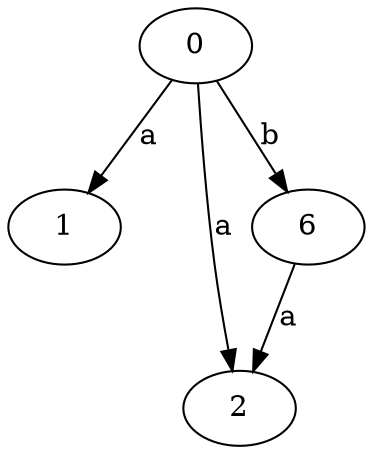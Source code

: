 strict digraph  {
1;
2;
0;
6;
0 -> 1  [label=a];
0 -> 2  [label=a];
0 -> 6  [label=b];
6 -> 2  [label=a];
}
